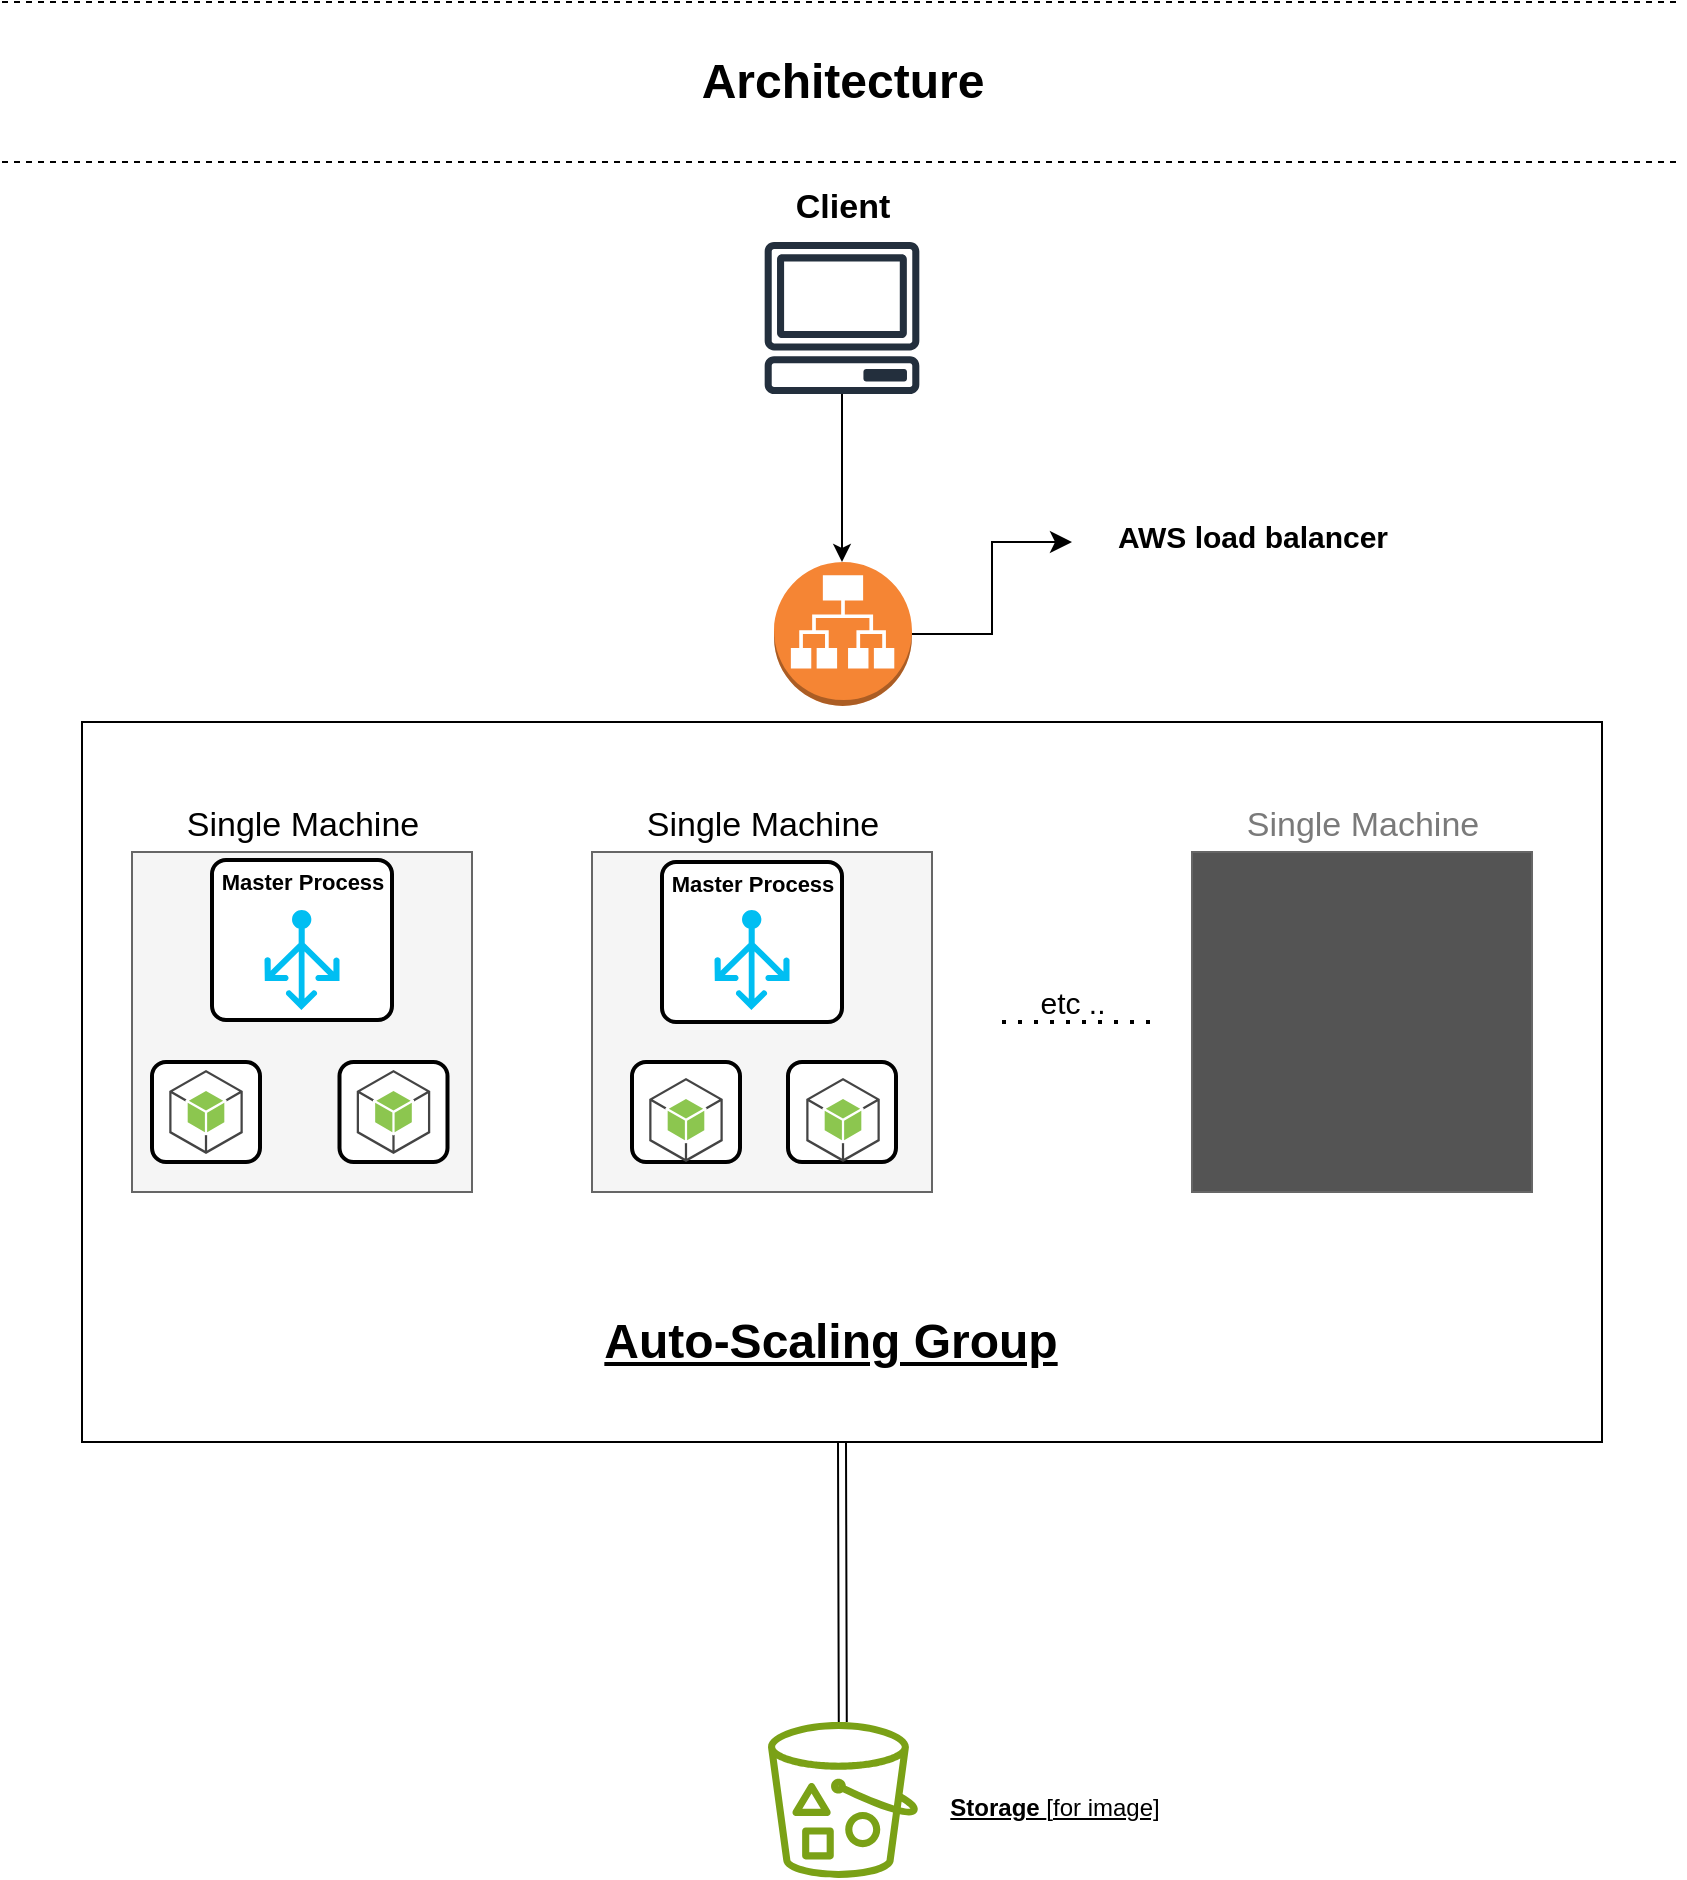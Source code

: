 <mxfile version="22.1.5" type="device">
  <diagram name="Page-1" id="2YBvvXClWsGukQMizWep">
    <mxGraphModel dx="1426" dy="879" grid="1" gridSize="10" guides="1" tooltips="1" connect="1" arrows="1" fold="1" page="1" pageScale="1" pageWidth="850" pageHeight="1100" math="0" shadow="0">
      <root>
        <mxCell id="0" />
        <mxCell id="1" parent="0" />
        <mxCell id="nIqvTkhjeGMcdWX5igNV-1" value="Architecture" style="text;strokeColor=none;fillColor=none;html=1;fontSize=24;fontStyle=1;verticalAlign=middle;align=center;" vertex="1" parent="1">
          <mxGeometry x="345" y="60" width="160" height="40" as="geometry" />
        </mxCell>
        <mxCell id="nIqvTkhjeGMcdWX5igNV-3" value="" style="sketch=0;outlineConnect=0;fontColor=#232F3E;gradientColor=none;fillColor=#232F3D;strokeColor=none;dashed=0;verticalLabelPosition=bottom;verticalAlign=top;align=center;html=1;fontSize=12;fontStyle=0;aspect=fixed;pointerEvents=1;shape=mxgraph.aws4.client;" vertex="1" parent="1">
          <mxGeometry x="386" y="160" width="78" height="76" as="geometry" />
        </mxCell>
        <mxCell id="nIqvTkhjeGMcdWX5igNV-4" value="" style="endArrow=classic;html=1;rounded=0;" edge="1" parent="1" source="nIqvTkhjeGMcdWX5igNV-3">
          <mxGeometry width="50" height="50" relative="1" as="geometry">
            <mxPoint x="440" y="360" as="sourcePoint" />
            <mxPoint x="425" y="320" as="targetPoint" />
          </mxGeometry>
        </mxCell>
        <mxCell id="nIqvTkhjeGMcdWX5igNV-7" value="" style="rounded=0;whiteSpace=wrap;html=1;" vertex="1" parent="1">
          <mxGeometry x="45" y="400" width="760" height="360" as="geometry" />
        </mxCell>
        <mxCell id="nIqvTkhjeGMcdWX5igNV-8" value="" style="outlineConnect=0;dashed=0;verticalLabelPosition=bottom;verticalAlign=top;align=center;html=1;shape=mxgraph.aws3.application_load_balancer;fillColor=#F58534;gradientColor=none;" vertex="1" parent="1">
          <mxGeometry x="391" y="320" width="69" height="72" as="geometry" />
        </mxCell>
        <mxCell id="nIqvTkhjeGMcdWX5igNV-9" value="" style="whiteSpace=wrap;html=1;aspect=fixed;fillColor=#f5f5f5;fontColor=#333333;strokeColor=#666666;" vertex="1" parent="1">
          <mxGeometry x="70" y="465" width="170" height="170" as="geometry" />
        </mxCell>
        <mxCell id="nIqvTkhjeGMcdWX5igNV-10" value="&lt;p style=&quot;line-height: 100%;&quot;&gt;&lt;span style=&quot;font-weight: normal;&quot;&gt;&lt;font style=&quot;font-size: 17px;&quot;&gt;Single Machine&lt;/font&gt;&lt;/span&gt;&lt;/p&gt;" style="text;strokeColor=none;fillColor=none;html=1;fontSize=24;fontStyle=1;verticalAlign=middle;align=center;" vertex="1" parent="1">
          <mxGeometry x="80" y="435" width="150" height="30" as="geometry" />
        </mxCell>
        <mxCell id="nIqvTkhjeGMcdWX5igNV-11" value="" style="rounded=1;whiteSpace=wrap;html=1;absoluteArcSize=1;arcSize=14;strokeWidth=2;" vertex="1" parent="1">
          <mxGeometry x="110" y="469" width="90" height="80" as="geometry" />
        </mxCell>
        <mxCell id="nIqvTkhjeGMcdWX5igNV-12" value="&lt;p style=&quot;line-height: 100%;&quot;&gt;&lt;font style=&quot;font-size: 11px;&quot;&gt;Master Process&lt;/font&gt;&lt;/p&gt;" style="text;strokeColor=none;fillColor=none;html=1;fontSize=24;fontStyle=1;verticalAlign=middle;align=center;" vertex="1" parent="1">
          <mxGeometry x="120" y="469" width="70" height="15" as="geometry" />
        </mxCell>
        <mxCell id="nIqvTkhjeGMcdWX5igNV-13" style="edgeStyle=orthogonalEdgeStyle;rounded=0;orthogonalLoop=1;jettySize=auto;html=1;exitX=0.5;exitY=1;exitDx=0;exitDy=0;" edge="1" parent="1" source="nIqvTkhjeGMcdWX5igNV-11" target="nIqvTkhjeGMcdWX5igNV-11">
          <mxGeometry relative="1" as="geometry" />
        </mxCell>
        <mxCell id="nIqvTkhjeGMcdWX5igNV-16" value="" style="verticalLabelPosition=bottom;html=1;verticalAlign=top;align=center;strokeColor=none;fillColor=#00BEF2;shape=mxgraph.azure.load_balancer_generic;pointerEvents=1;" vertex="1" parent="1">
          <mxGeometry x="136.25" y="494" width="37.5" height="50" as="geometry" />
        </mxCell>
        <mxCell id="nIqvTkhjeGMcdWX5igNV-18" value="&lt;font style=&quot;font-size: 17px;&quot;&gt;Client&lt;/font&gt;" style="text;strokeColor=none;fillColor=none;html=1;fontSize=24;fontStyle=1;verticalAlign=middle;align=center;" vertex="1" parent="1">
          <mxGeometry x="345" y="120" width="160" height="40" as="geometry" />
        </mxCell>
        <mxCell id="nIqvTkhjeGMcdWX5igNV-19" value="" style="endArrow=none;dashed=1;html=1;rounded=0;" edge="1" parent="1">
          <mxGeometry width="50" height="50" relative="1" as="geometry">
            <mxPoint x="5" y="120" as="sourcePoint" />
            <mxPoint x="845" y="120" as="targetPoint" />
          </mxGeometry>
        </mxCell>
        <mxCell id="nIqvTkhjeGMcdWX5igNV-20" value="" style="endArrow=none;dashed=1;html=1;rounded=0;" edge="1" parent="1">
          <mxGeometry width="50" height="50" relative="1" as="geometry">
            <mxPoint x="5" y="40" as="sourcePoint" />
            <mxPoint x="845" y="40" as="targetPoint" />
          </mxGeometry>
        </mxCell>
        <mxCell id="nIqvTkhjeGMcdWX5igNV-21" value="" style="rounded=1;whiteSpace=wrap;html=1;absoluteArcSize=1;arcSize=14;strokeWidth=2;" vertex="1" parent="1">
          <mxGeometry x="80" y="570" width="54" height="50" as="geometry" />
        </mxCell>
        <mxCell id="nIqvTkhjeGMcdWX5igNV-22" value="" style="outlineConnect=0;dashed=0;verticalLabelPosition=bottom;verticalAlign=top;align=center;html=1;shape=mxgraph.aws3.android;fillColor=#8CC64F;gradientColor=none;" vertex="1" parent="1">
          <mxGeometry x="88.63" y="574" width="36.75" height="42" as="geometry" />
        </mxCell>
        <mxCell id="nIqvTkhjeGMcdWX5igNV-24" value="" style="rounded=1;whiteSpace=wrap;html=1;absoluteArcSize=1;arcSize=14;strokeWidth=2;" vertex="1" parent="1">
          <mxGeometry x="173.75" y="570" width="54" height="50" as="geometry" />
        </mxCell>
        <mxCell id="nIqvTkhjeGMcdWX5igNV-25" value="" style="outlineConnect=0;dashed=0;verticalLabelPosition=bottom;verticalAlign=top;align=center;html=1;shape=mxgraph.aws3.android;fillColor=#8CC64F;gradientColor=none;" vertex="1" parent="1">
          <mxGeometry x="182.37" y="574" width="36.75" height="42" as="geometry" />
        </mxCell>
        <mxCell id="nIqvTkhjeGMcdWX5igNV-29" value="&lt;p style=&quot;line-height: 100%;&quot;&gt;&lt;span style=&quot;font-weight: normal;&quot;&gt;&lt;font style=&quot;font-size: 17px;&quot;&gt;Single Machine&lt;/font&gt;&lt;/span&gt;&lt;/p&gt;" style="text;strokeColor=none;fillColor=none;html=1;fontSize=24;fontStyle=1;verticalAlign=middle;align=center;" vertex="1" parent="1">
          <mxGeometry x="310" y="435" width="150" height="30" as="geometry" />
        </mxCell>
        <mxCell id="nIqvTkhjeGMcdWX5igNV-30" value="" style="whiteSpace=wrap;html=1;aspect=fixed;fillColor=#f5f5f5;fontColor=#333333;strokeColor=#666666;" vertex="1" parent="1">
          <mxGeometry x="300" y="465" width="170" height="170" as="geometry" />
        </mxCell>
        <mxCell id="nIqvTkhjeGMcdWX5igNV-31" value="" style="rounded=1;whiteSpace=wrap;html=1;absoluteArcSize=1;arcSize=14;strokeWidth=2;" vertex="1" parent="1">
          <mxGeometry x="335" y="470" width="90" height="80" as="geometry" />
        </mxCell>
        <mxCell id="nIqvTkhjeGMcdWX5igNV-32" value="&lt;p style=&quot;line-height: 100%;&quot;&gt;&lt;font style=&quot;font-size: 11px;&quot;&gt;Master Process&lt;/font&gt;&lt;/p&gt;" style="text;strokeColor=none;fillColor=none;html=1;fontSize=24;fontStyle=1;verticalAlign=middle;align=center;" vertex="1" parent="1">
          <mxGeometry x="345" y="470" width="70" height="15" as="geometry" />
        </mxCell>
        <mxCell id="nIqvTkhjeGMcdWX5igNV-33" value="" style="verticalLabelPosition=bottom;html=1;verticalAlign=top;align=center;strokeColor=none;fillColor=#00BEF2;shape=mxgraph.azure.load_balancer_generic;pointerEvents=1;" vertex="1" parent="1">
          <mxGeometry x="361.25" y="494" width="37.5" height="50" as="geometry" />
        </mxCell>
        <mxCell id="nIqvTkhjeGMcdWX5igNV-34" value="" style="rounded=1;whiteSpace=wrap;html=1;absoluteArcSize=1;arcSize=14;strokeWidth=2;" vertex="1" parent="1">
          <mxGeometry x="320" y="570" width="54" height="50" as="geometry" />
        </mxCell>
        <mxCell id="nIqvTkhjeGMcdWX5igNV-35" value="" style="rounded=1;whiteSpace=wrap;html=1;absoluteArcSize=1;arcSize=14;strokeWidth=2;" vertex="1" parent="1">
          <mxGeometry x="398" y="570" width="54" height="50" as="geometry" />
        </mxCell>
        <mxCell id="nIqvTkhjeGMcdWX5igNV-36" value="" style="outlineConnect=0;dashed=0;verticalLabelPosition=bottom;verticalAlign=top;align=center;html=1;shape=mxgraph.aws3.android;fillColor=#8CC64F;gradientColor=none;" vertex="1" parent="1">
          <mxGeometry x="328.62" y="578" width="36.75" height="42" as="geometry" />
        </mxCell>
        <mxCell id="nIqvTkhjeGMcdWX5igNV-37" value="" style="outlineConnect=0;dashed=0;verticalLabelPosition=bottom;verticalAlign=top;align=center;html=1;shape=mxgraph.aws3.android;fillColor=#8CC64F;gradientColor=none;" vertex="1" parent="1">
          <mxGeometry x="407.13" y="578" width="36.75" height="42" as="geometry" />
        </mxCell>
        <mxCell id="nIqvTkhjeGMcdWX5igNV-38" value="" style="whiteSpace=wrap;html=1;aspect=fixed;fillColor=#545454;fontColor=#333333;strokeColor=#666666;" vertex="1" parent="1">
          <mxGeometry x="600" y="465" width="170" height="170" as="geometry" />
        </mxCell>
        <mxCell id="nIqvTkhjeGMcdWX5igNV-41" value="" style="endArrow=none;dashed=1;html=1;dashPattern=1 3;strokeWidth=2;rounded=0;" edge="1" parent="1">
          <mxGeometry width="50" height="50" relative="1" as="geometry">
            <mxPoint x="505" y="550" as="sourcePoint" />
            <mxPoint x="585" y="550" as="targetPoint" />
          </mxGeometry>
        </mxCell>
        <mxCell id="nIqvTkhjeGMcdWX5igNV-42" value="&lt;p style=&quot;line-height: 100%;&quot;&gt;&lt;span style=&quot;font-size: 15px; font-weight: 400;&quot;&gt;etc ..&lt;/span&gt;&lt;/p&gt;" style="text;strokeColor=none;fillColor=none;html=1;fontSize=24;fontStyle=1;verticalAlign=middle;align=center;" vertex="1" parent="1">
          <mxGeometry x="505" y="534" width="70" height="10" as="geometry" />
        </mxCell>
        <mxCell id="nIqvTkhjeGMcdWX5igNV-43" value="&lt;p style=&quot;line-height: 100%;&quot;&gt;&lt;span style=&quot;font-weight: normal;&quot;&gt;&lt;font color=&quot;#7a7a7a&quot; style=&quot;font-size: 17px;&quot;&gt;Single Machine&lt;/font&gt;&lt;/span&gt;&lt;/p&gt;" style="text;strokeColor=none;fillColor=none;html=1;fontSize=24;fontStyle=1;verticalAlign=middle;align=center;" vertex="1" parent="1">
          <mxGeometry x="610" y="435" width="150" height="30" as="geometry" />
        </mxCell>
        <mxCell id="nIqvTkhjeGMcdWX5igNV-45" value="&lt;u style=&quot;&quot;&gt;Auto-Scaling Group&lt;/u&gt;" style="text;strokeColor=none;fillColor=none;html=1;fontSize=24;fontStyle=1;verticalAlign=middle;align=center;" vertex="1" parent="1">
          <mxGeometry x="328.62" y="690" width="181.38" height="40" as="geometry" />
        </mxCell>
        <mxCell id="nIqvTkhjeGMcdWX5igNV-47" value="" style="edgeStyle=elbowEdgeStyle;elbow=horizontal;endArrow=classic;html=1;curved=0;rounded=0;endSize=8;startSize=8;exitX=1;exitY=0.5;exitDx=0;exitDy=0;exitPerimeter=0;" edge="1" parent="1" source="nIqvTkhjeGMcdWX5igNV-8">
          <mxGeometry width="50" height="50" relative="1" as="geometry">
            <mxPoint x="480" y="360" as="sourcePoint" />
            <mxPoint x="540" y="310" as="targetPoint" />
          </mxGeometry>
        </mxCell>
        <mxCell id="nIqvTkhjeGMcdWX5igNV-48" value="&lt;font style=&quot;font-size: 15px;&quot;&gt;AWS load balancer&lt;/font&gt;" style="text;strokeColor=none;fillColor=none;html=1;fontSize=24;fontStyle=1;verticalAlign=middle;align=center;" vertex="1" parent="1">
          <mxGeometry x="550" y="280" width="160" height="50" as="geometry" />
        </mxCell>
        <mxCell id="nIqvTkhjeGMcdWX5igNV-49" value="" style="sketch=0;outlineConnect=0;fontColor=#232F3E;gradientColor=none;fillColor=#7AA116;strokeColor=none;dashed=0;verticalLabelPosition=bottom;verticalAlign=top;align=center;html=1;fontSize=12;fontStyle=0;aspect=fixed;pointerEvents=1;shape=mxgraph.aws4.bucket_with_objects;" vertex="1" parent="1">
          <mxGeometry x="388" y="900" width="75" height="78" as="geometry" />
        </mxCell>
        <mxCell id="nIqvTkhjeGMcdWX5igNV-52" value="" style="shape=link;html=1;rounded=0;exitX=0.5;exitY=1;exitDx=0;exitDy=0;" edge="1" parent="1" source="nIqvTkhjeGMcdWX5igNV-7" target="nIqvTkhjeGMcdWX5igNV-49">
          <mxGeometry width="100" relative="1" as="geometry">
            <mxPoint x="280" y="870" as="sourcePoint" />
            <mxPoint x="420" y="890" as="targetPoint" />
          </mxGeometry>
        </mxCell>
        <mxCell id="nIqvTkhjeGMcdWX5igNV-53" value="&lt;u style=&quot;font-size: 12px;&quot;&gt;Storage &lt;span style=&quot;font-weight: normal;&quot;&gt;[&lt;/span&gt;&lt;span style=&quot;font-weight: 400;&quot;&gt;for image]&lt;/span&gt;&lt;/u&gt;" style="text;strokeColor=none;fillColor=none;html=1;fontSize=24;fontStyle=1;verticalAlign=middle;align=center;" vertex="1" parent="1">
          <mxGeometry x="440" y="919" width="181.38" height="40" as="geometry" />
        </mxCell>
      </root>
    </mxGraphModel>
  </diagram>
</mxfile>
